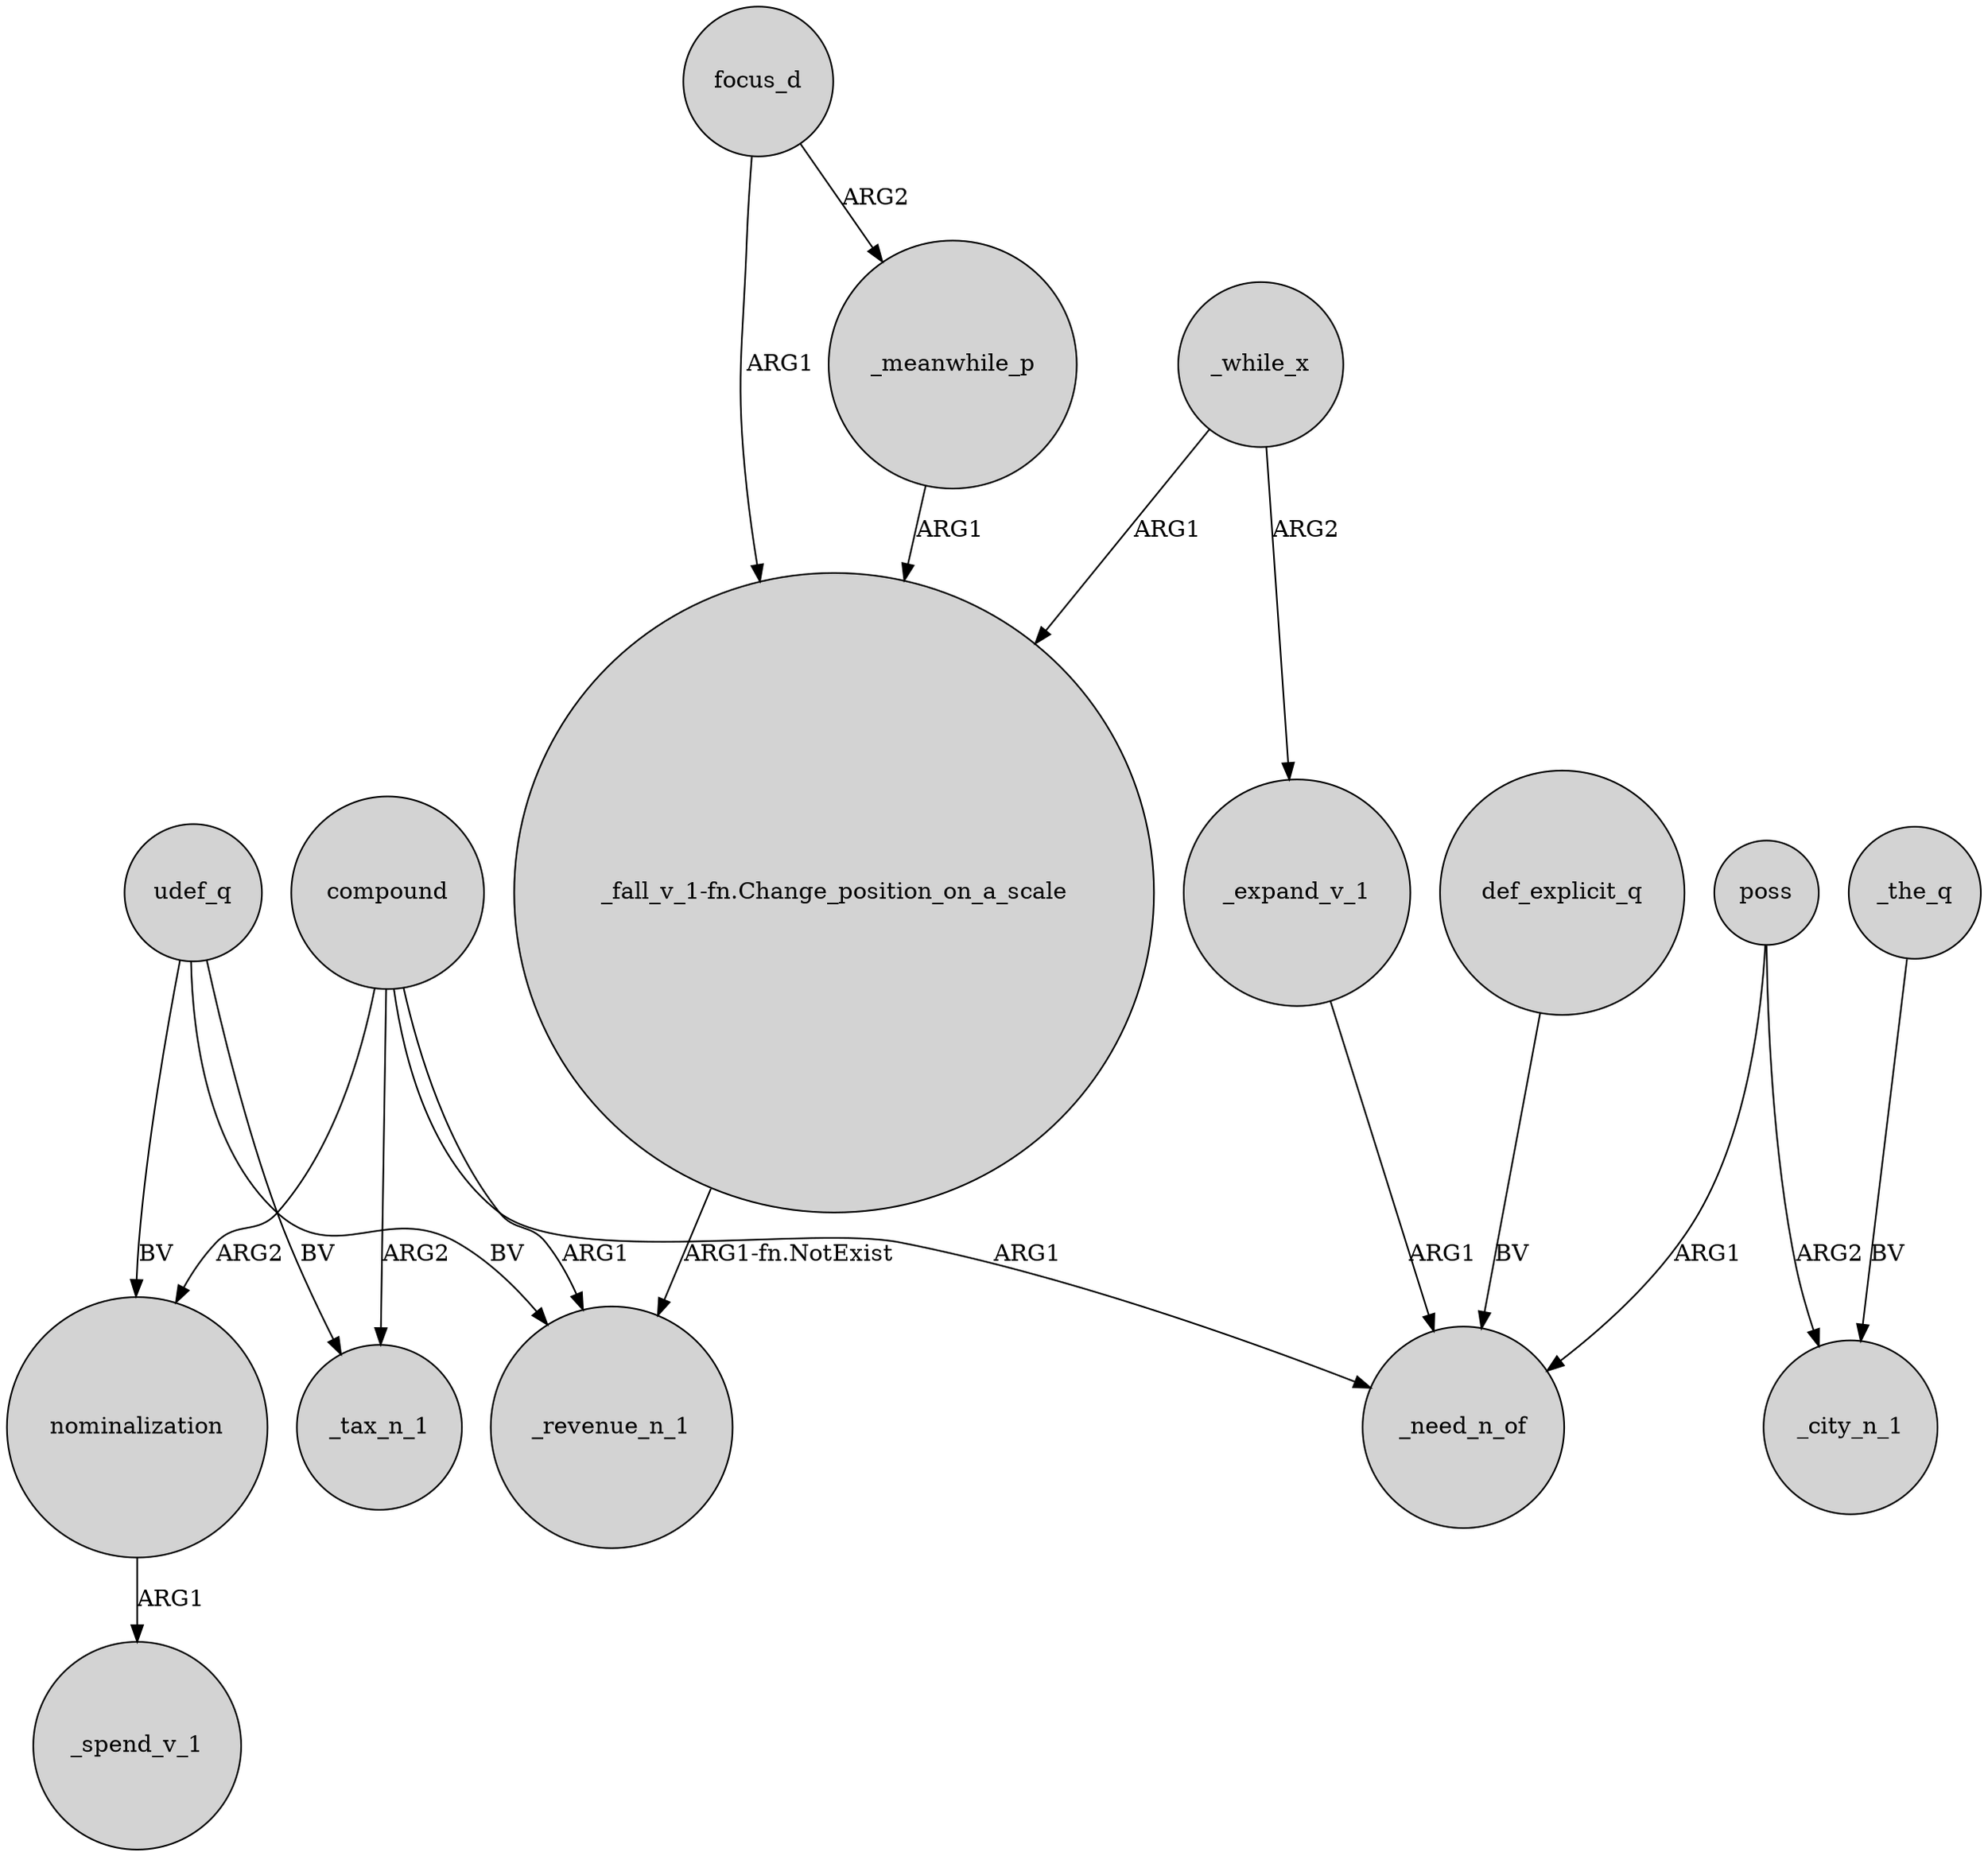 digraph {
	node [shape=circle style=filled]
	"_fall_v_1-fn.Change_position_on_a_scale" -> _revenue_n_1 [label="ARG1-fn.NotExist"]
	nominalization -> _spend_v_1 [label=ARG1]
	_while_x -> _expand_v_1 [label=ARG2]
	compound -> _need_n_of [label=ARG1]
	focus_d -> "_fall_v_1-fn.Change_position_on_a_scale" [label=ARG1]
	compound -> nominalization [label=ARG2]
	udef_q -> _tax_n_1 [label=BV]
	_meanwhile_p -> "_fall_v_1-fn.Change_position_on_a_scale" [label=ARG1]
	udef_q -> _revenue_n_1 [label=BV]
	_expand_v_1 -> _need_n_of [label=ARG1]
	focus_d -> _meanwhile_p [label=ARG2]
	_the_q -> _city_n_1 [label=BV]
	udef_q -> nominalization [label=BV]
	_while_x -> "_fall_v_1-fn.Change_position_on_a_scale" [label=ARG1]
	poss -> _need_n_of [label=ARG1]
	poss -> _city_n_1 [label=ARG2]
	compound -> _tax_n_1 [label=ARG2]
	compound -> _revenue_n_1 [label=ARG1]
	def_explicit_q -> _need_n_of [label=BV]
}
